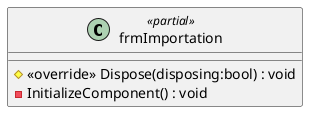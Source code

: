 @startuml
class frmImportation <<partial>> {
    # <<override>> Dispose(disposing:bool) : void
    - InitializeComponent() : void
}
@enduml
